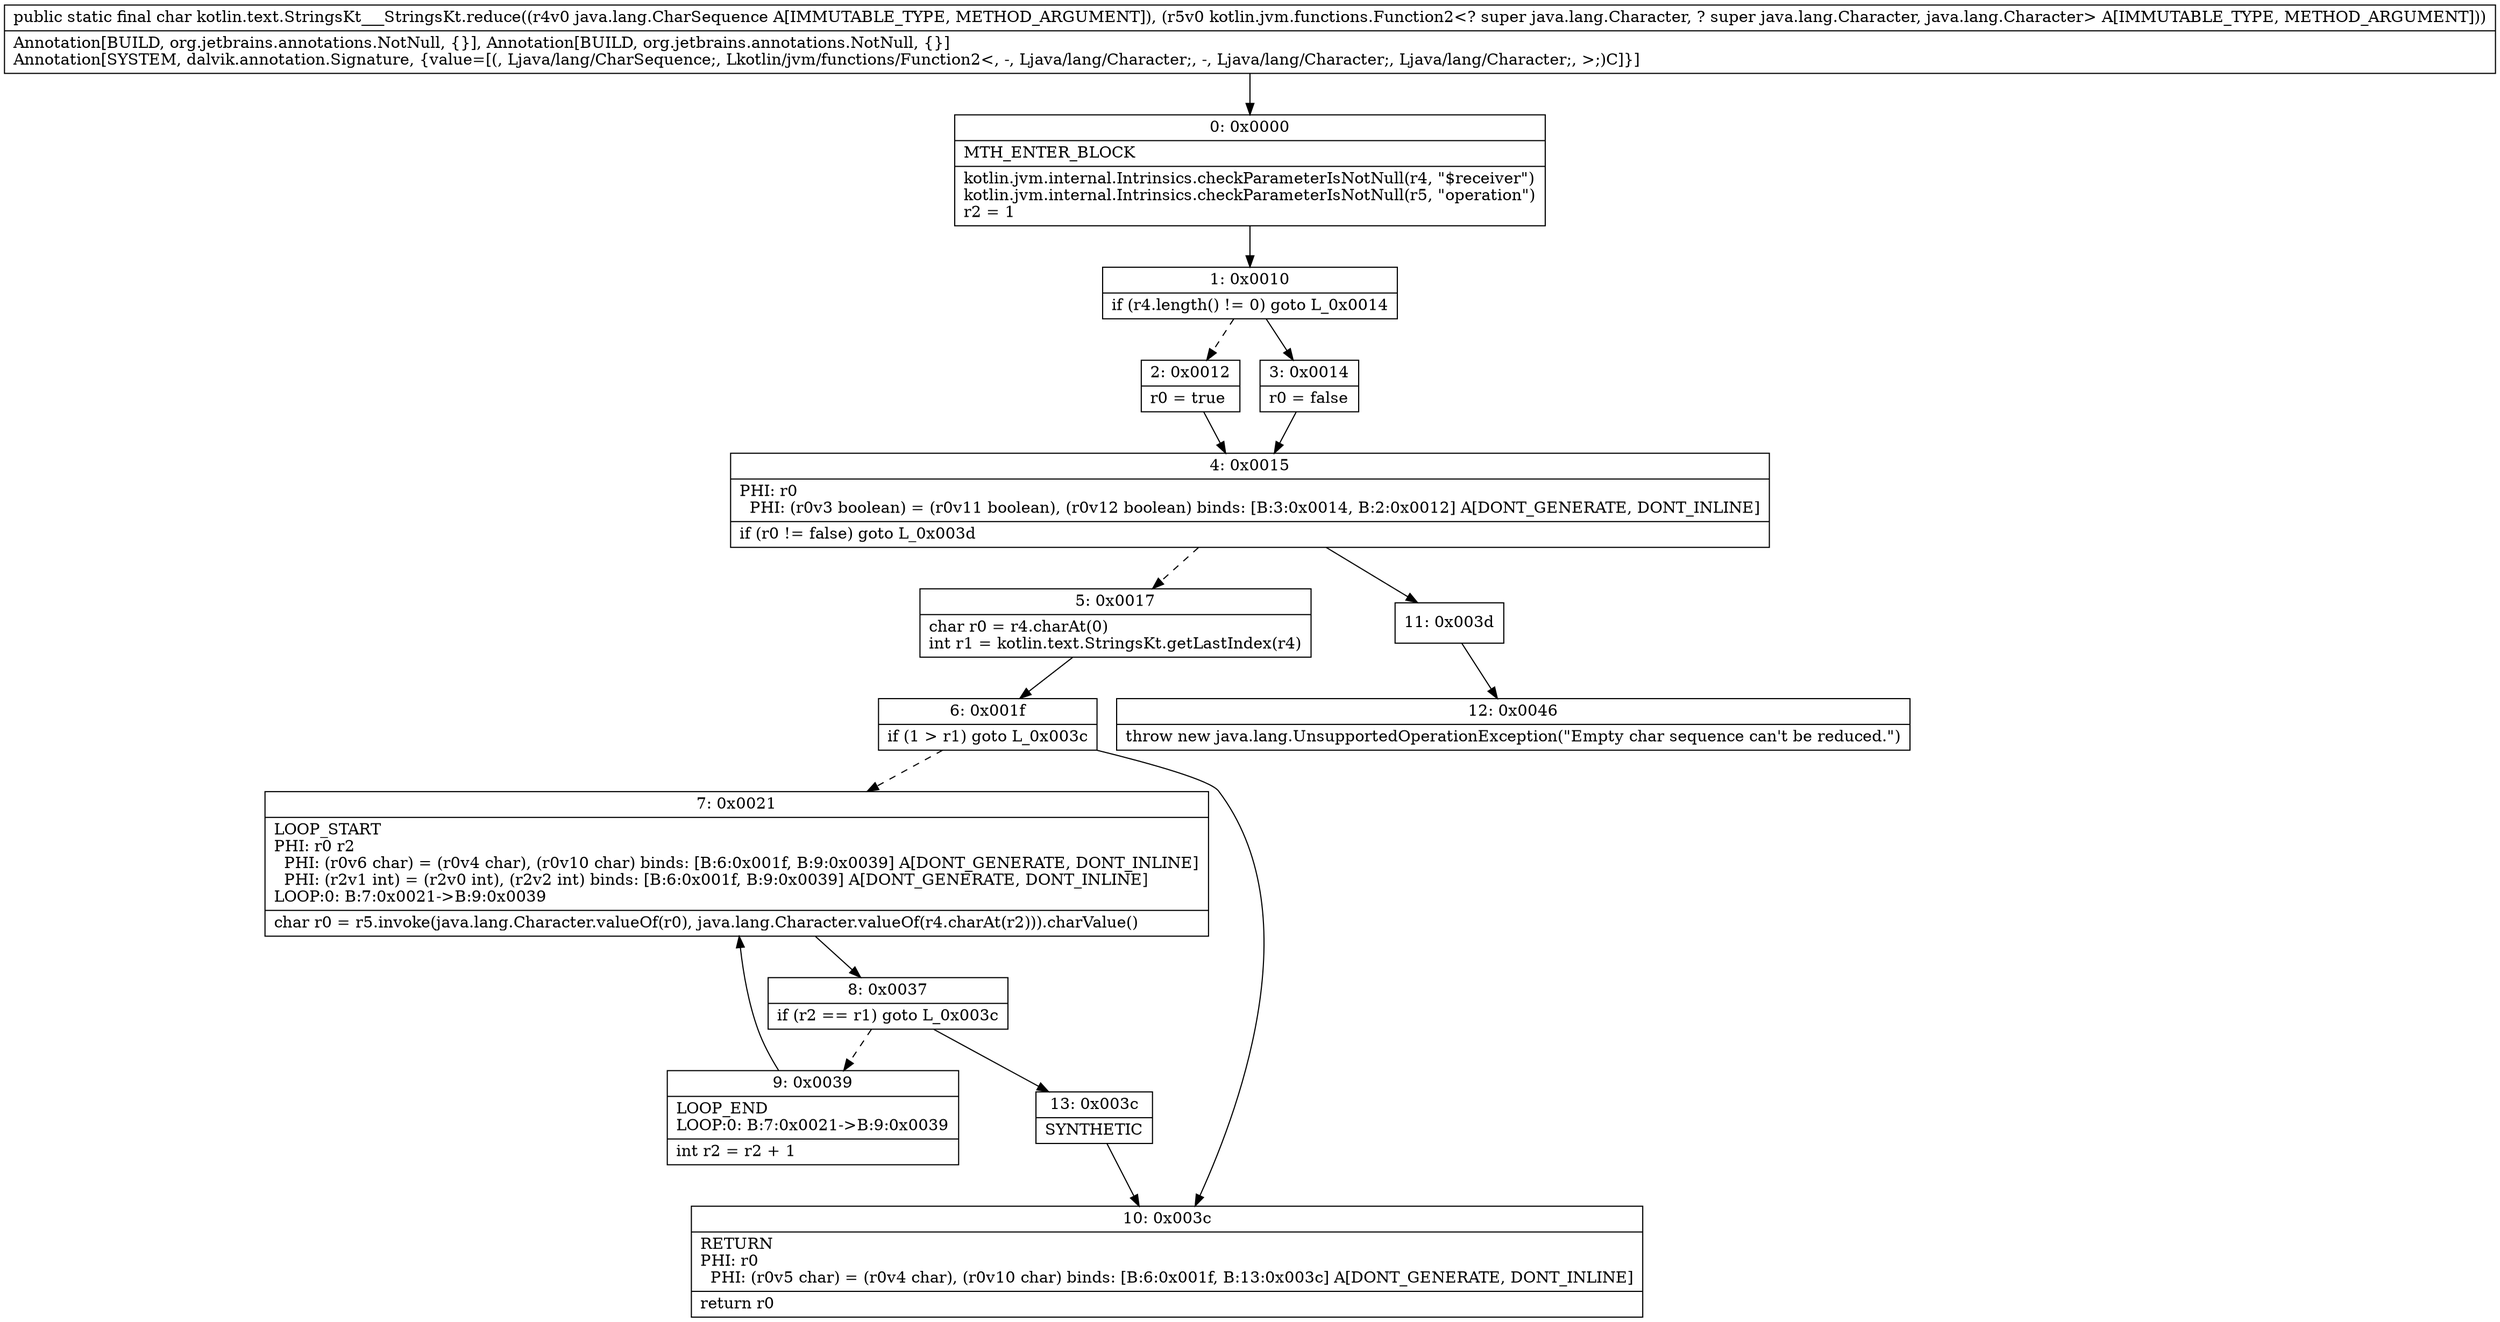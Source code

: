 digraph "CFG forkotlin.text.StringsKt___StringsKt.reduce(Ljava\/lang\/CharSequence;Lkotlin\/jvm\/functions\/Function2;)C" {
Node_0 [shape=record,label="{0\:\ 0x0000|MTH_ENTER_BLOCK\l|kotlin.jvm.internal.Intrinsics.checkParameterIsNotNull(r4, \"$receiver\")\lkotlin.jvm.internal.Intrinsics.checkParameterIsNotNull(r5, \"operation\")\lr2 = 1\l}"];
Node_1 [shape=record,label="{1\:\ 0x0010|if (r4.length() != 0) goto L_0x0014\l}"];
Node_2 [shape=record,label="{2\:\ 0x0012|r0 = true\l}"];
Node_3 [shape=record,label="{3\:\ 0x0014|r0 = false\l}"];
Node_4 [shape=record,label="{4\:\ 0x0015|PHI: r0 \l  PHI: (r0v3 boolean) = (r0v11 boolean), (r0v12 boolean) binds: [B:3:0x0014, B:2:0x0012] A[DONT_GENERATE, DONT_INLINE]\l|if (r0 != false) goto L_0x003d\l}"];
Node_5 [shape=record,label="{5\:\ 0x0017|char r0 = r4.charAt(0)\lint r1 = kotlin.text.StringsKt.getLastIndex(r4)\l}"];
Node_6 [shape=record,label="{6\:\ 0x001f|if (1 \> r1) goto L_0x003c\l}"];
Node_7 [shape=record,label="{7\:\ 0x0021|LOOP_START\lPHI: r0 r2 \l  PHI: (r0v6 char) = (r0v4 char), (r0v10 char) binds: [B:6:0x001f, B:9:0x0039] A[DONT_GENERATE, DONT_INLINE]\l  PHI: (r2v1 int) = (r2v0 int), (r2v2 int) binds: [B:6:0x001f, B:9:0x0039] A[DONT_GENERATE, DONT_INLINE]\lLOOP:0: B:7:0x0021\-\>B:9:0x0039\l|char r0 = r5.invoke(java.lang.Character.valueOf(r0), java.lang.Character.valueOf(r4.charAt(r2))).charValue()\l}"];
Node_8 [shape=record,label="{8\:\ 0x0037|if (r2 == r1) goto L_0x003c\l}"];
Node_9 [shape=record,label="{9\:\ 0x0039|LOOP_END\lLOOP:0: B:7:0x0021\-\>B:9:0x0039\l|int r2 = r2 + 1\l}"];
Node_10 [shape=record,label="{10\:\ 0x003c|RETURN\lPHI: r0 \l  PHI: (r0v5 char) = (r0v4 char), (r0v10 char) binds: [B:6:0x001f, B:13:0x003c] A[DONT_GENERATE, DONT_INLINE]\l|return r0\l}"];
Node_11 [shape=record,label="{11\:\ 0x003d}"];
Node_12 [shape=record,label="{12\:\ 0x0046|throw new java.lang.UnsupportedOperationException(\"Empty char sequence can't be reduced.\")\l}"];
Node_13 [shape=record,label="{13\:\ 0x003c|SYNTHETIC\l}"];
MethodNode[shape=record,label="{public static final char kotlin.text.StringsKt___StringsKt.reduce((r4v0 java.lang.CharSequence A[IMMUTABLE_TYPE, METHOD_ARGUMENT]), (r5v0 kotlin.jvm.functions.Function2\<? super java.lang.Character, ? super java.lang.Character, java.lang.Character\> A[IMMUTABLE_TYPE, METHOD_ARGUMENT]))  | Annotation[BUILD, org.jetbrains.annotations.NotNull, \{\}], Annotation[BUILD, org.jetbrains.annotations.NotNull, \{\}]\lAnnotation[SYSTEM, dalvik.annotation.Signature, \{value=[(, Ljava\/lang\/CharSequence;, Lkotlin\/jvm\/functions\/Function2\<, \-, Ljava\/lang\/Character;, \-, Ljava\/lang\/Character;, Ljava\/lang\/Character;, \>;)C]\}]\l}"];
MethodNode -> Node_0;
Node_0 -> Node_1;
Node_1 -> Node_2[style=dashed];
Node_1 -> Node_3;
Node_2 -> Node_4;
Node_3 -> Node_4;
Node_4 -> Node_5[style=dashed];
Node_4 -> Node_11;
Node_5 -> Node_6;
Node_6 -> Node_7[style=dashed];
Node_6 -> Node_10;
Node_7 -> Node_8;
Node_8 -> Node_9[style=dashed];
Node_8 -> Node_13;
Node_9 -> Node_7;
Node_11 -> Node_12;
Node_13 -> Node_10;
}

